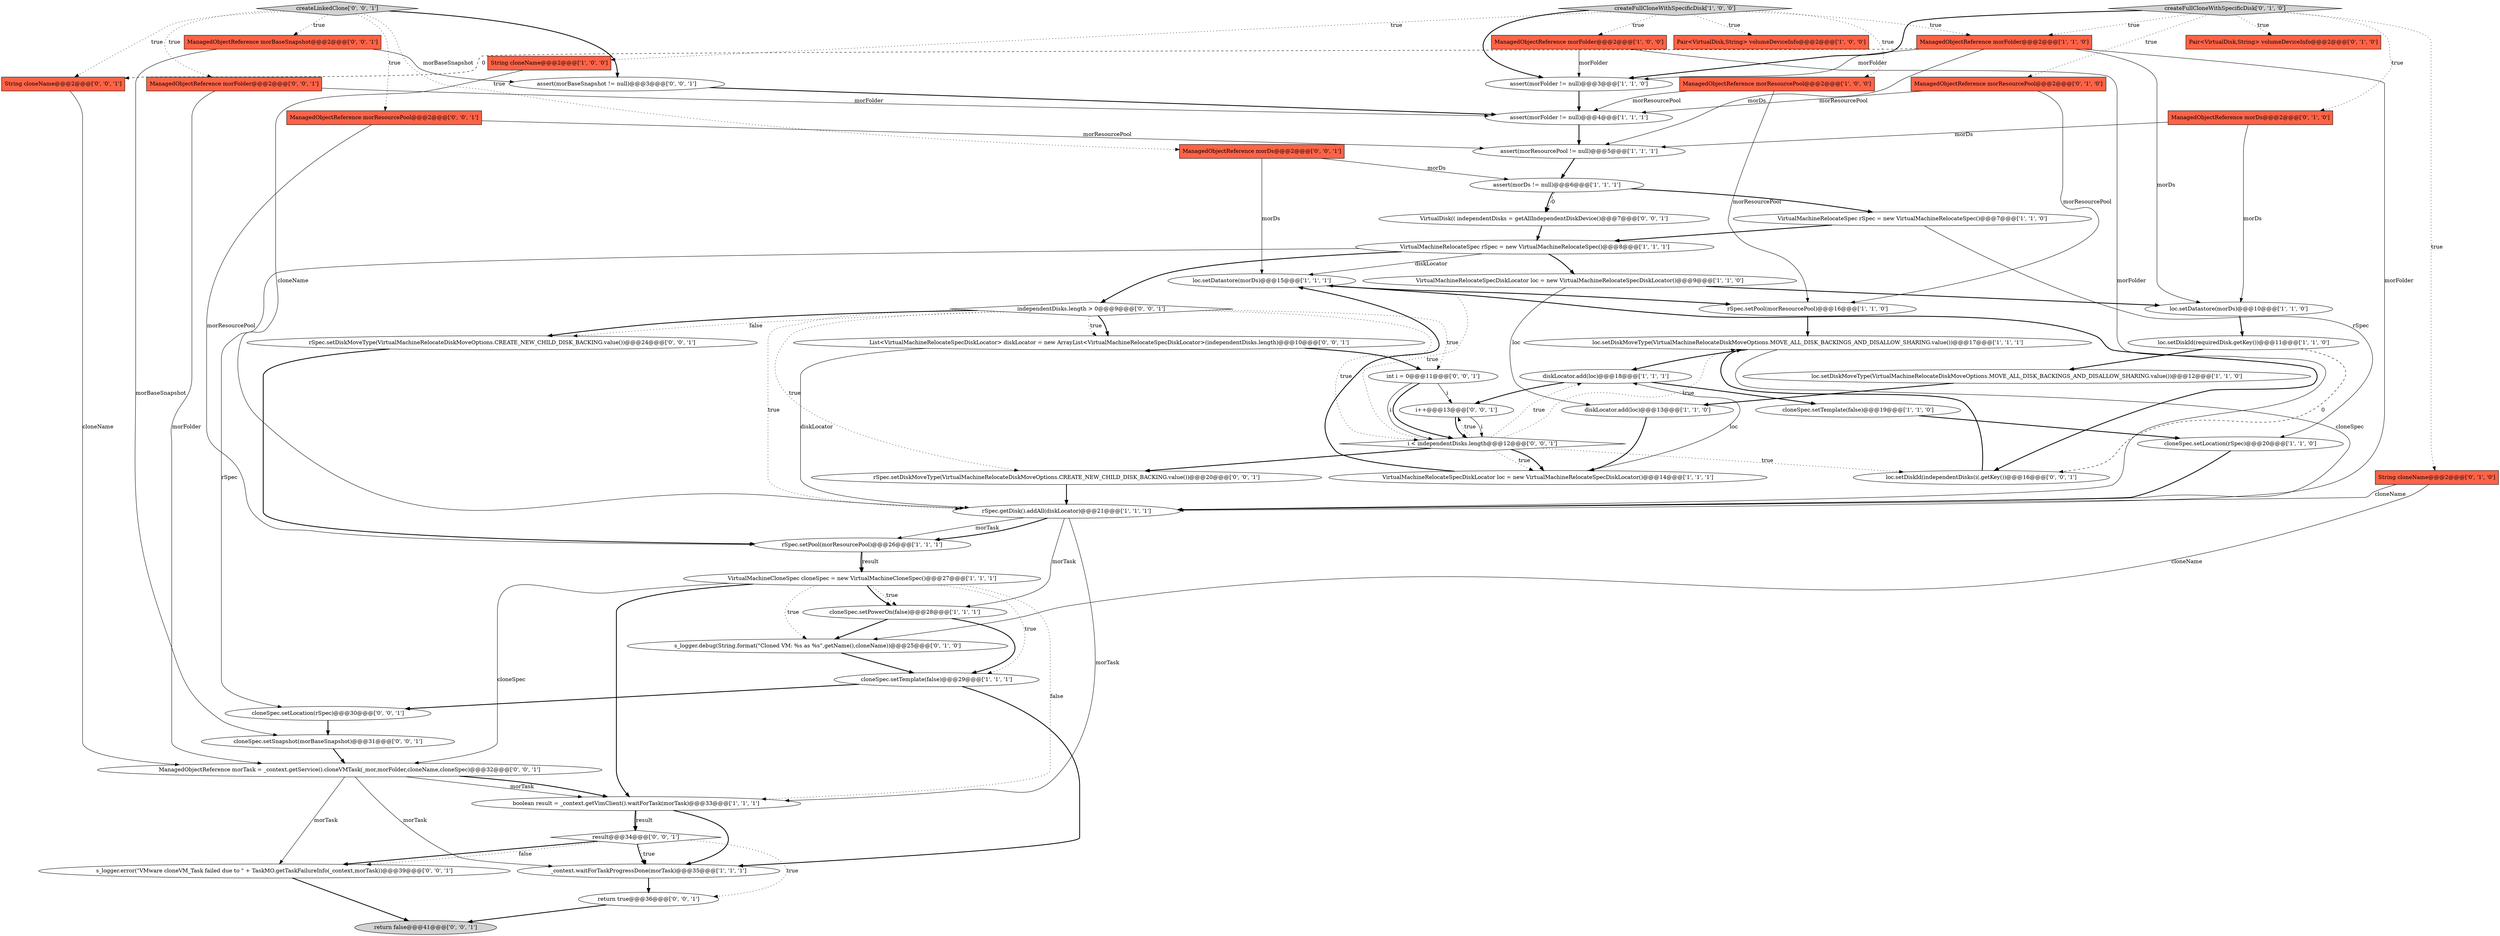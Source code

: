 digraph {
27 [style = filled, label = "assert(morDs != null)@@@6@@@['1', '1', '1']", fillcolor = white, shape = ellipse image = "AAA0AAABBB1BBB"];
18 [style = filled, label = "rSpec.setPool(morResourcePool)@@@26@@@['1', '1', '1']", fillcolor = white, shape = ellipse image = "AAA0AAABBB1BBB"];
45 [style = filled, label = "rSpec.setDiskMoveType(VirtualMachineRelocateDiskMoveOptions.CREATE_NEW_CHILD_DISK_BACKING.value())@@@20@@@['0', '0', '1']", fillcolor = white, shape = ellipse image = "AAA0AAABBB3BBB"];
43 [style = filled, label = "cloneSpec.setLocation(rSpec)@@@30@@@['0', '0', '1']", fillcolor = white, shape = ellipse image = "AAA0AAABBB3BBB"];
2 [style = filled, label = "ManagedObjectReference morResourcePool@@@2@@@['1', '0', '0']", fillcolor = tomato, shape = box image = "AAA0AAABBB1BBB"];
7 [style = filled, label = "cloneSpec.setTemplate(false)@@@29@@@['1', '1', '1']", fillcolor = white, shape = ellipse image = "AAA0AAABBB1BBB"];
44 [style = filled, label = "int i = 0@@@11@@@['0', '0', '1']", fillcolor = white, shape = ellipse image = "AAA0AAABBB3BBB"];
46 [style = filled, label = "rSpec.setDiskMoveType(VirtualMachineRelocateDiskMoveOptions.CREATE_NEW_CHILD_DISK_BACKING.value())@@@24@@@['0', '0', '1']", fillcolor = white, shape = ellipse image = "AAA0AAABBB3BBB"];
8 [style = filled, label = "cloneSpec.setTemplate(false)@@@19@@@['1', '1', '0']", fillcolor = white, shape = ellipse image = "AAA0AAABBB1BBB"];
40 [style = filled, label = "List<VirtualMachineRelocateSpecDiskLocator> diskLocator = new ArrayList<VirtualMachineRelocateSpecDiskLocator>(independentDisks.length)@@@10@@@['0', '0', '1']", fillcolor = white, shape = ellipse image = "AAA0AAABBB3BBB"];
55 [style = filled, label = "createLinkedClone['0', '0', '1']", fillcolor = lightgray, shape = diamond image = "AAA0AAABBB3BBB"];
9 [style = filled, label = "loc.setDiskMoveType(VirtualMachineRelocateDiskMoveOptions.MOVE_ALL_DISK_BACKINGS_AND_DISALLOW_SHARING.value())@@@12@@@['1', '1', '0']", fillcolor = white, shape = ellipse image = "AAA0AAABBB1BBB"];
12 [style = filled, label = "boolean result = _context.getVimClient().waitForTask(morTask)@@@33@@@['1', '1', '1']", fillcolor = white, shape = ellipse image = "AAA0AAABBB1BBB"];
13 [style = filled, label = "assert(morResourcePool != null)@@@5@@@['1', '1', '1']", fillcolor = white, shape = ellipse image = "AAA0AAABBB1BBB"];
6 [style = filled, label = "loc.setDatastore(morDs)@@@15@@@['1', '1', '1']", fillcolor = white, shape = ellipse image = "AAA0AAABBB1BBB"];
24 [style = filled, label = "VirtualMachineRelocateSpecDiskLocator loc = new VirtualMachineRelocateSpecDiskLocator()@@@9@@@['1', '1', '0']", fillcolor = white, shape = ellipse image = "AAA0AAABBB1BBB"];
28 [style = filled, label = "VirtualMachineCloneSpec cloneSpec = new VirtualMachineCloneSpec()@@@27@@@['1', '1', '1']", fillcolor = white, shape = ellipse image = "AAA0AAABBB1BBB"];
53 [style = filled, label = "i++@@@13@@@['0', '0', '1']", fillcolor = white, shape = ellipse image = "AAA0AAABBB3BBB"];
10 [style = filled, label = "String cloneName@@@2@@@['1', '0', '0']", fillcolor = tomato, shape = box image = "AAA0AAABBB1BBB"];
19 [style = filled, label = "diskLocator.add(loc)@@@18@@@['1', '1', '1']", fillcolor = white, shape = ellipse image = "AAA0AAABBB1BBB"];
57 [style = filled, label = "cloneSpec.setSnapshot(morBaseSnapshot)@@@31@@@['0', '0', '1']", fillcolor = white, shape = ellipse image = "AAA0AAABBB3BBB"];
59 [style = filled, label = "String cloneName@@@2@@@['0', '0', '1']", fillcolor = tomato, shape = box image = "AAA0AAABBB3BBB"];
23 [style = filled, label = "VirtualMachineRelocateSpec rSpec = new VirtualMachineRelocateSpec()@@@8@@@['1', '1', '1']", fillcolor = white, shape = ellipse image = "AAA0AAABBB1BBB"];
14 [style = filled, label = "rSpec.setPool(morResourcePool)@@@16@@@['1', '1', '0']", fillcolor = white, shape = ellipse image = "AAA0AAABBB1BBB"];
41 [style = filled, label = "ManagedObjectReference morTask = _context.getService().cloneVMTask(_mor,morFolder,cloneName,cloneSpec)@@@32@@@['0', '0', '1']", fillcolor = white, shape = ellipse image = "AAA0AAABBB3BBB"];
1 [style = filled, label = "loc.setDiskMoveType(VirtualMachineRelocateDiskMoveOptions.MOVE_ALL_DISK_BACKINGS_AND_DISALLOW_SHARING.value())@@@17@@@['1', '1', '1']", fillcolor = white, shape = ellipse image = "AAA0AAABBB1BBB"];
38 [style = filled, label = "result@@@34@@@['0', '0', '1']", fillcolor = white, shape = diamond image = "AAA0AAABBB3BBB"];
25 [style = filled, label = "loc.setDatastore(morDs)@@@10@@@['1', '1', '0']", fillcolor = white, shape = ellipse image = "AAA0AAABBB1BBB"];
39 [style = filled, label = "ManagedObjectReference morFolder@@@2@@@['0', '0', '1']", fillcolor = tomato, shape = box image = "AAA0AAABBB3BBB"];
49 [style = filled, label = "assert(morBaseSnapshot != null)@@@3@@@['0', '0', '1']", fillcolor = white, shape = ellipse image = "AAA0AAABBB3BBB"];
42 [style = filled, label = "ManagedObjectReference morResourcePool@@@2@@@['0', '0', '1']", fillcolor = tomato, shape = box image = "AAA0AAABBB3BBB"];
29 [style = filled, label = "_context.waitForTaskProgressDone(morTask)@@@35@@@['1', '1', '1']", fillcolor = white, shape = ellipse image = "AAA0AAABBB1BBB"];
11 [style = filled, label = "diskLocator.add(loc)@@@13@@@['1', '1', '0']", fillcolor = white, shape = ellipse image = "AAA0AAABBB1BBB"];
56 [style = filled, label = "i < independentDisks.length@@@12@@@['0', '0', '1']", fillcolor = white, shape = diamond image = "AAA0AAABBB3BBB"];
31 [style = filled, label = "createFullCloneWithSpecificDisk['0', '1', '0']", fillcolor = lightgray, shape = diamond image = "AAA0AAABBB2BBB"];
15 [style = filled, label = "Pair<VirtualDisk,String> volumeDeviceInfo@@@2@@@['1', '0', '0']", fillcolor = tomato, shape = box image = "AAA0AAABBB1BBB"];
3 [style = filled, label = "rSpec.getDisk().addAll(diskLocator)@@@21@@@['1', '1', '1']", fillcolor = white, shape = ellipse image = "AAA0AAABBB1BBB"];
5 [style = filled, label = "createFullCloneWithSpecificDisk['1', '0', '0']", fillcolor = lightgray, shape = diamond image = "AAA0AAABBB1BBB"];
48 [style = filled, label = "ManagedObjectReference morDs@@@2@@@['0', '0', '1']", fillcolor = tomato, shape = box image = "AAA0AAABBB3BBB"];
58 [style = filled, label = "independentDisks.length > 0@@@9@@@['0', '0', '1']", fillcolor = white, shape = diamond image = "AAA0AAABBB3BBB"];
54 [style = filled, label = "return true@@@36@@@['0', '0', '1']", fillcolor = white, shape = ellipse image = "AAA0AAABBB3BBB"];
0 [style = filled, label = "ManagedObjectReference morFolder@@@2@@@['1', '0', '0']", fillcolor = tomato, shape = box image = "AAA0AAABBB1BBB"];
20 [style = filled, label = "VirtualMachineRelocateSpec rSpec = new VirtualMachineRelocateSpec()@@@7@@@['1', '1', '0']", fillcolor = white, shape = ellipse image = "AAA0AAABBB1BBB"];
32 [style = filled, label = "s_logger.debug(String.format(\"Cloned VM: %s as %s\",getName(),cloneName))@@@25@@@['0', '1', '0']", fillcolor = white, shape = ellipse image = "AAA1AAABBB2BBB"];
51 [style = filled, label = "s_logger.error(\"VMware cloneVM_Task failed due to \" + TaskMO.getTaskFailureInfo(_context,morTask))@@@39@@@['0', '0', '1']", fillcolor = white, shape = ellipse image = "AAA0AAABBB3BBB"];
4 [style = filled, label = "loc.setDiskId(requiredDisk.getKey())@@@11@@@['1', '1', '0']", fillcolor = white, shape = ellipse image = "AAA0AAABBB1BBB"];
52 [style = filled, label = "loc.setDiskId(independentDisks(i(.getKey())@@@16@@@['0', '0', '1']", fillcolor = white, shape = ellipse image = "AAA0AAABBB3BBB"];
26 [style = filled, label = "assert(morFolder != null)@@@3@@@['1', '1', '0']", fillcolor = white, shape = ellipse image = "AAA0AAABBB1BBB"];
30 [style = filled, label = "cloneSpec.setLocation(rSpec)@@@20@@@['1', '1', '0']", fillcolor = white, shape = ellipse image = "AAA0AAABBB1BBB"];
50 [style = filled, label = "ManagedObjectReference morBaseSnapshot@@@2@@@['0', '0', '1']", fillcolor = tomato, shape = box image = "AAA0AAABBB3BBB"];
16 [style = filled, label = "VirtualMachineRelocateSpecDiskLocator loc = new VirtualMachineRelocateSpecDiskLocator()@@@14@@@['1', '1', '1']", fillcolor = white, shape = ellipse image = "AAA0AAABBB1BBB"];
21 [style = filled, label = "ManagedObjectReference morFolder@@@2@@@['1', '1', '0']", fillcolor = tomato, shape = box image = "AAA0AAABBB1BBB"];
33 [style = filled, label = "ManagedObjectReference morDs@@@2@@@['0', '1', '0']", fillcolor = tomato, shape = box image = "AAA0AAABBB2BBB"];
35 [style = filled, label = "ManagedObjectReference morResourcePool@@@2@@@['0', '1', '0']", fillcolor = tomato, shape = box image = "AAA0AAABBB2BBB"];
34 [style = filled, label = "Pair<VirtualDisk,String> volumeDeviceInfo@@@2@@@['0', '1', '0']", fillcolor = tomato, shape = box image = "AAA0AAABBB2BBB"];
37 [style = filled, label = "VirtualDisk(( independentDisks = getAllIndependentDiskDevice()@@@7@@@['0', '0', '1']", fillcolor = white, shape = ellipse image = "AAA0AAABBB3BBB"];
36 [style = filled, label = "String cloneName@@@2@@@['0', '1', '0']", fillcolor = tomato, shape = box image = "AAA0AAABBB2BBB"];
47 [style = filled, label = "return false@@@41@@@['0', '0', '1']", fillcolor = lightgray, shape = ellipse image = "AAA0AAABBB3BBB"];
17 [style = filled, label = "cloneSpec.setPowerOn(false)@@@28@@@['1', '1', '1']", fillcolor = white, shape = ellipse image = "AAA0AAABBB1BBB"];
22 [style = filled, label = "assert(morFolder != null)@@@4@@@['1', '1', '1']", fillcolor = white, shape = ellipse image = "AAA0AAABBB1BBB"];
20->23 [style = bold, label=""];
56->45 [style = bold, label=""];
58->45 [style = dotted, label="true"];
33->25 [style = solid, label="morDs"];
28->17 [style = dotted, label="true"];
21->25 [style = solid, label="morDs"];
55->48 [style = dotted, label="true"];
44->56 [style = bold, label=""];
41->51 [style = solid, label="morTask"];
19->8 [style = bold, label=""];
11->16 [style = bold, label=""];
29->54 [style = bold, label=""];
18->28 [style = bold, label=""];
55->50 [style = dotted, label="true"];
1->3 [style = solid, label="cloneSpec"];
31->34 [style = dotted, label="true"];
35->14 [style = solid, label="morResourcePool"];
4->9 [style = bold, label=""];
7->29 [style = bold, label=""];
16->6 [style = bold, label=""];
32->7 [style = bold, label=""];
50->57 [style = solid, label="morBaseSnapshot"];
43->57 [style = bold, label=""];
22->13 [style = bold, label=""];
53->56 [style = solid, label="i"];
48->27 [style = solid, label="morDs"];
56->1 [style = dotted, label="true"];
55->39 [style = dotted, label="true"];
26->22 [style = bold, label=""];
5->0 [style = dotted, label="true"];
40->3 [style = solid, label="diskLocator"];
5->10 [style = dotted, label="true"];
44->53 [style = solid, label="i"];
3->17 [style = solid, label="morTask"];
58->56 [style = dotted, label="true"];
5->21 [style = dotted, label="true"];
3->18 [style = solid, label="morTask"];
41->29 [style = solid, label="morTask"];
31->33 [style = dotted, label="true"];
49->22 [style = bold, label=""];
50->49 [style = solid, label="morBaseSnapshot"];
3->18 [style = bold, label=""];
31->26 [style = bold, label=""];
27->20 [style = bold, label=""];
31->35 [style = dotted, label="true"];
17->32 [style = bold, label=""];
16->19 [style = solid, label="loc"];
6->14 [style = bold, label=""];
13->27 [style = bold, label=""];
23->6 [style = solid, label="diskLocator"];
12->29 [style = bold, label=""];
35->22 [style = solid, label="morResourcePool"];
58->40 [style = bold, label=""];
56->52 [style = dotted, label="true"];
24->25 [style = bold, label=""];
0->26 [style = solid, label="morFolder"];
8->30 [style = bold, label=""];
48->6 [style = solid, label="morDs"];
38->29 [style = dotted, label="true"];
21->13 [style = solid, label="morDs"];
28->17 [style = bold, label=""];
38->51 [style = bold, label=""];
59->41 [style = solid, label="cloneName"];
21->59 [style = dashed, label="0"];
31->36 [style = dotted, label="true"];
7->43 [style = bold, label=""];
52->1 [style = bold, label=""];
56->6 [style = dotted, label="true"];
31->21 [style = dotted, label="true"];
18->28 [style = solid, label="result"];
0->3 [style = solid, label="morFolder"];
28->41 [style = solid, label="cloneSpec"];
5->15 [style = dotted, label="true"];
27->37 [style = dashed, label="0"];
27->37 [style = bold, label=""];
21->26 [style = solid, label="morFolder"];
19->53 [style = bold, label=""];
24->11 [style = solid, label="loc"];
42->18 [style = solid, label="morResourcePool"];
12->38 [style = solid, label="result"];
2->22 [style = solid, label="morResourcePool"];
58->46 [style = dotted, label="false"];
46->18 [style = bold, label=""];
23->58 [style = bold, label=""];
17->7 [style = bold, label=""];
2->14 [style = solid, label="morResourcePool"];
42->13 [style = solid, label="morResourcePool"];
5->2 [style = dotted, label="true"];
55->49 [style = bold, label=""];
41->12 [style = solid, label="morTask"];
51->47 [style = bold, label=""];
56->19 [style = dotted, label="true"];
9->11 [style = bold, label=""];
28->12 [style = bold, label=""];
39->22 [style = solid, label="morFolder"];
23->24 [style = bold, label=""];
28->7 [style = dotted, label="true"];
39->41 [style = solid, label="morFolder"];
38->29 [style = bold, label=""];
53->56 [style = bold, label=""];
38->54 [style = dotted, label="true"];
56->53 [style = dotted, label="true"];
33->13 [style = solid, label="morDs"];
38->51 [style = dotted, label="false"];
41->12 [style = bold, label=""];
5->26 [style = bold, label=""];
12->38 [style = bold, label=""];
21->3 [style = solid, label="morFolder"];
58->44 [style = dotted, label="true"];
58->46 [style = bold, label=""];
36->3 [style = solid, label="cloneName"];
14->1 [style = bold, label=""];
45->3 [style = bold, label=""];
28->12 [style = dotted, label="false"];
40->44 [style = bold, label=""];
55->59 [style = dotted, label="true"];
55->42 [style = dotted, label="true"];
6->52 [style = bold, label=""];
25->4 [style = bold, label=""];
57->41 [style = bold, label=""];
3->12 [style = solid, label="morTask"];
30->3 [style = bold, label=""];
56->16 [style = dotted, label="true"];
36->32 [style = solid, label="cloneName"];
4->52 [style = dashed, label="0"];
1->19 [style = bold, label=""];
58->3 [style = dotted, label="true"];
20->30 [style = solid, label="rSpec"];
54->47 [style = bold, label=""];
10->3 [style = solid, label="cloneName"];
28->32 [style = dotted, label="true"];
37->23 [style = bold, label=""];
23->43 [style = solid, label="rSpec"];
44->56 [style = solid, label="i"];
58->40 [style = dotted, label="true"];
56->16 [style = bold, label=""];
}
